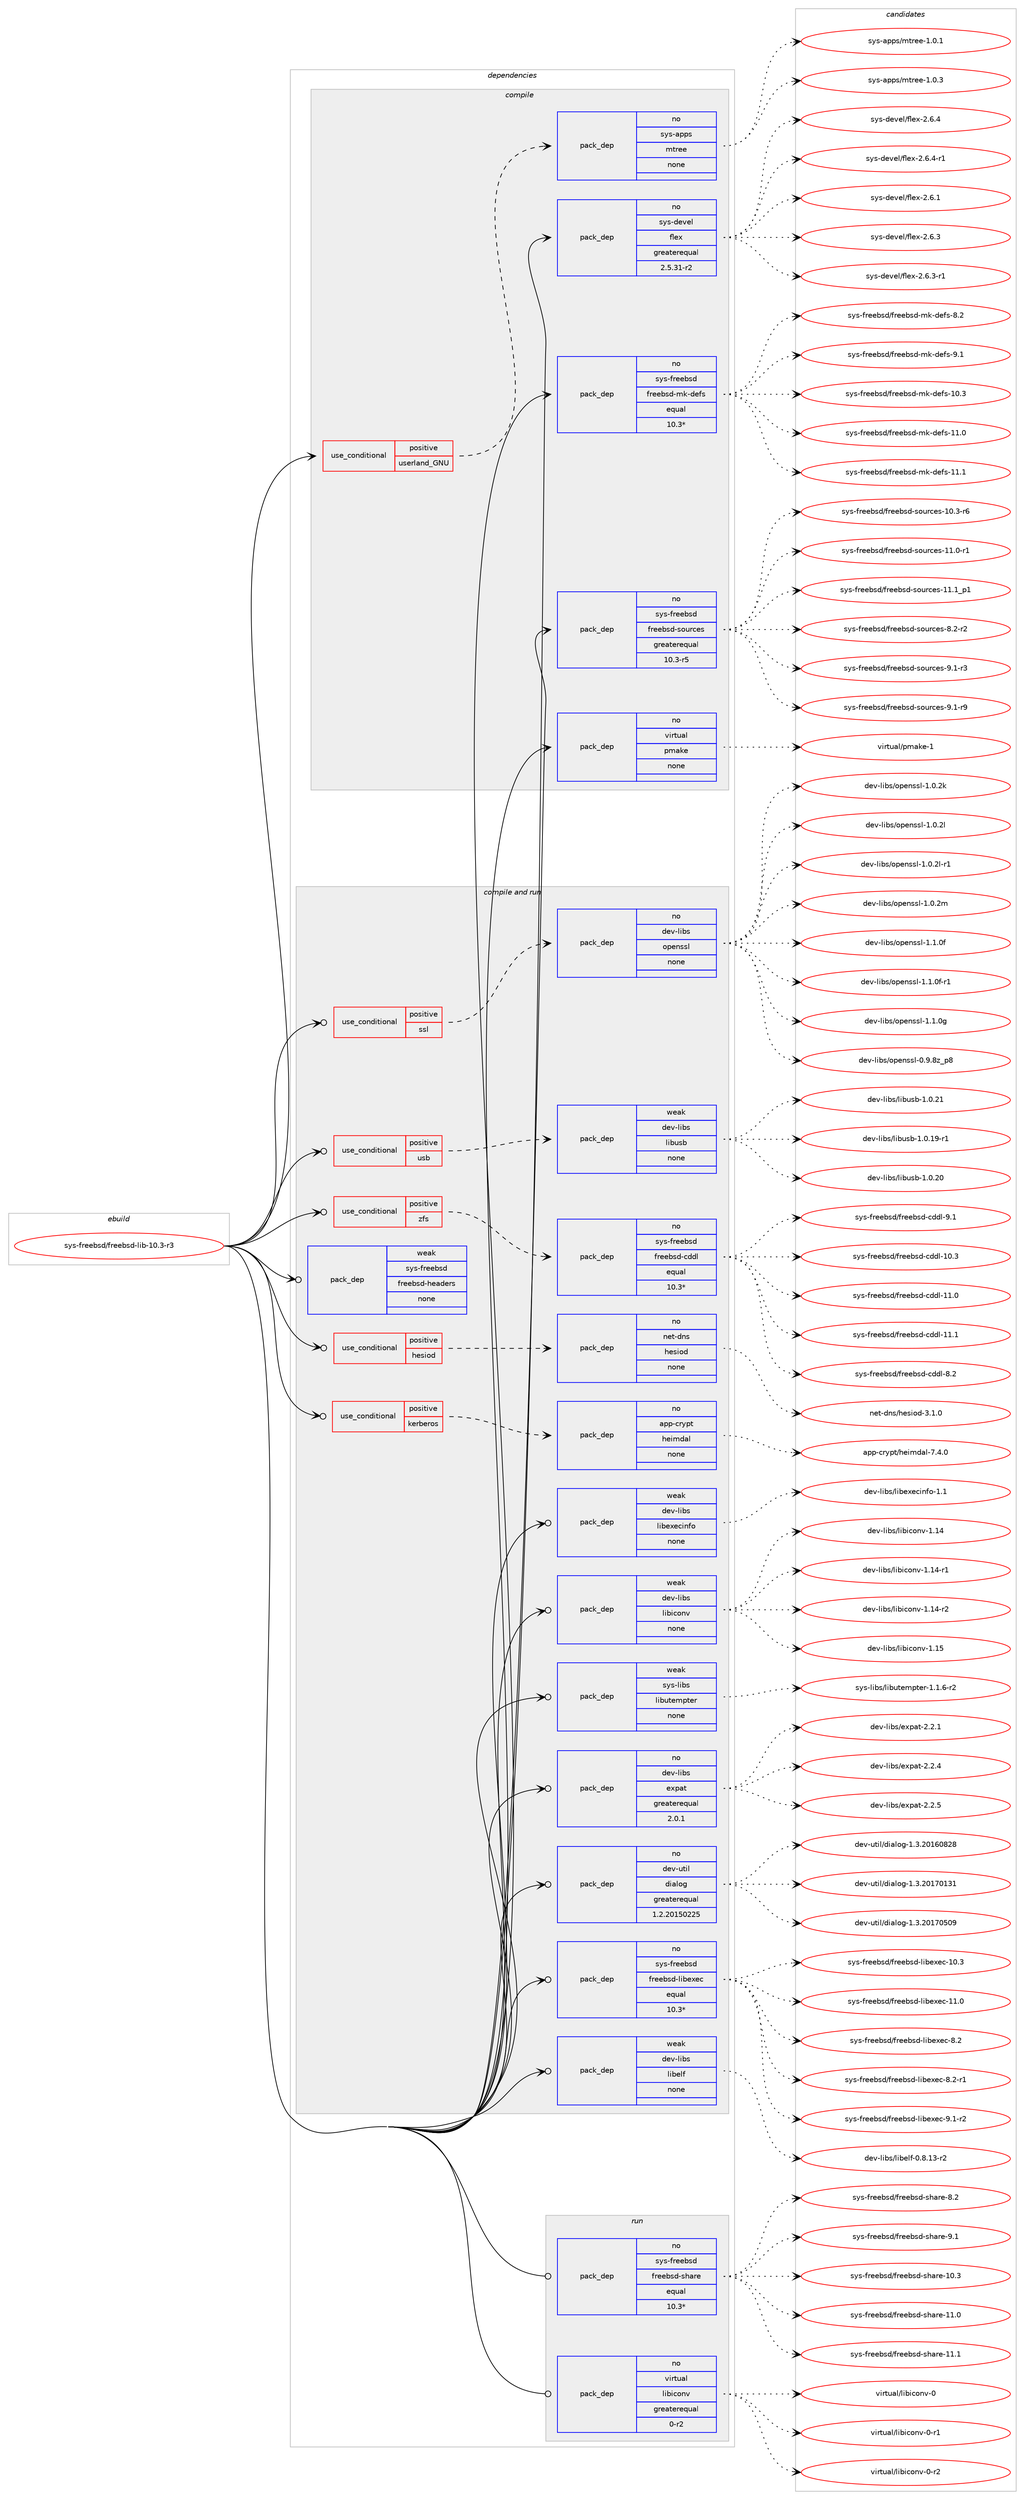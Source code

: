 digraph prolog {

# *************
# Graph options
# *************

newrank=true;
concentrate=true;
compound=true;
graph [rankdir=LR,fontname=Helvetica,fontsize=10,ranksep=1.5];#, ranksep=2.5, nodesep=0.2];
edge  [arrowhead=vee];
node  [fontname=Helvetica,fontsize=10];

# **********
# The ebuild
# **********

subgraph cluster_leftcol {
color=gray;
rank=same;
label=<<i>ebuild</i>>;
id [label="sys-freebsd/freebsd-lib-10.3-r3", color=red, width=4, href="../sys-freebsd/freebsd-lib-10.3-r3.svg"];
}

# ****************
# The dependencies
# ****************

subgraph cluster_midcol {
color=gray;
label=<<i>dependencies</i>>;
subgraph cluster_compile {
fillcolor="#eeeeee";
style=filled;
label=<<i>compile</i>>;
subgraph cond116485 {
dependency486216 [label=<<TABLE BORDER="0" CELLBORDER="1" CELLSPACING="0" CELLPADDING="4"><TR><TD ROWSPAN="3" CELLPADDING="10">use_conditional</TD></TR><TR><TD>positive</TD></TR><TR><TD>userland_GNU</TD></TR></TABLE>>, shape=none, color=red];
subgraph pack361232 {
dependency486217 [label=<<TABLE BORDER="0" CELLBORDER="1" CELLSPACING="0" CELLPADDING="4" WIDTH="220"><TR><TD ROWSPAN="6" CELLPADDING="30">pack_dep</TD></TR><TR><TD WIDTH="110">no</TD></TR><TR><TD>sys-apps</TD></TR><TR><TD>mtree</TD></TR><TR><TD>none</TD></TR><TR><TD></TD></TR></TABLE>>, shape=none, color=blue];
}
dependency486216:e -> dependency486217:w [weight=20,style="dashed",arrowhead="vee"];
}
id:e -> dependency486216:w [weight=20,style="solid",arrowhead="vee"];
subgraph pack361233 {
dependency486218 [label=<<TABLE BORDER="0" CELLBORDER="1" CELLSPACING="0" CELLPADDING="4" WIDTH="220"><TR><TD ROWSPAN="6" CELLPADDING="30">pack_dep</TD></TR><TR><TD WIDTH="110">no</TD></TR><TR><TD>sys-devel</TD></TR><TR><TD>flex</TD></TR><TR><TD>greaterequal</TD></TR><TR><TD>2.5.31-r2</TD></TR></TABLE>>, shape=none, color=blue];
}
id:e -> dependency486218:w [weight=20,style="solid",arrowhead="vee"];
subgraph pack361234 {
dependency486219 [label=<<TABLE BORDER="0" CELLBORDER="1" CELLSPACING="0" CELLPADDING="4" WIDTH="220"><TR><TD ROWSPAN="6" CELLPADDING="30">pack_dep</TD></TR><TR><TD WIDTH="110">no</TD></TR><TR><TD>sys-freebsd</TD></TR><TR><TD>freebsd-mk-defs</TD></TR><TR><TD>equal</TD></TR><TR><TD>10.3*</TD></TR></TABLE>>, shape=none, color=blue];
}
id:e -> dependency486219:w [weight=20,style="solid",arrowhead="vee"];
subgraph pack361235 {
dependency486220 [label=<<TABLE BORDER="0" CELLBORDER="1" CELLSPACING="0" CELLPADDING="4" WIDTH="220"><TR><TD ROWSPAN="6" CELLPADDING="30">pack_dep</TD></TR><TR><TD WIDTH="110">no</TD></TR><TR><TD>sys-freebsd</TD></TR><TR><TD>freebsd-sources</TD></TR><TR><TD>greaterequal</TD></TR><TR><TD>10.3-r5</TD></TR></TABLE>>, shape=none, color=blue];
}
id:e -> dependency486220:w [weight=20,style="solid",arrowhead="vee"];
subgraph pack361236 {
dependency486221 [label=<<TABLE BORDER="0" CELLBORDER="1" CELLSPACING="0" CELLPADDING="4" WIDTH="220"><TR><TD ROWSPAN="6" CELLPADDING="30">pack_dep</TD></TR><TR><TD WIDTH="110">no</TD></TR><TR><TD>virtual</TD></TR><TR><TD>pmake</TD></TR><TR><TD>none</TD></TR><TR><TD></TD></TR></TABLE>>, shape=none, color=blue];
}
id:e -> dependency486221:w [weight=20,style="solid",arrowhead="vee"];
}
subgraph cluster_compileandrun {
fillcolor="#eeeeee";
style=filled;
label=<<i>compile and run</i>>;
subgraph cond116486 {
dependency486222 [label=<<TABLE BORDER="0" CELLBORDER="1" CELLSPACING="0" CELLPADDING="4"><TR><TD ROWSPAN="3" CELLPADDING="10">use_conditional</TD></TR><TR><TD>positive</TD></TR><TR><TD>hesiod</TD></TR></TABLE>>, shape=none, color=red];
subgraph pack361237 {
dependency486223 [label=<<TABLE BORDER="0" CELLBORDER="1" CELLSPACING="0" CELLPADDING="4" WIDTH="220"><TR><TD ROWSPAN="6" CELLPADDING="30">pack_dep</TD></TR><TR><TD WIDTH="110">no</TD></TR><TR><TD>net-dns</TD></TR><TR><TD>hesiod</TD></TR><TR><TD>none</TD></TR><TR><TD></TD></TR></TABLE>>, shape=none, color=blue];
}
dependency486222:e -> dependency486223:w [weight=20,style="dashed",arrowhead="vee"];
}
id:e -> dependency486222:w [weight=20,style="solid",arrowhead="odotvee"];
subgraph cond116487 {
dependency486224 [label=<<TABLE BORDER="0" CELLBORDER="1" CELLSPACING="0" CELLPADDING="4"><TR><TD ROWSPAN="3" CELLPADDING="10">use_conditional</TD></TR><TR><TD>positive</TD></TR><TR><TD>kerberos</TD></TR></TABLE>>, shape=none, color=red];
subgraph pack361238 {
dependency486225 [label=<<TABLE BORDER="0" CELLBORDER="1" CELLSPACING="0" CELLPADDING="4" WIDTH="220"><TR><TD ROWSPAN="6" CELLPADDING="30">pack_dep</TD></TR><TR><TD WIDTH="110">no</TD></TR><TR><TD>app-crypt</TD></TR><TR><TD>heimdal</TD></TR><TR><TD>none</TD></TR><TR><TD></TD></TR></TABLE>>, shape=none, color=blue];
}
dependency486224:e -> dependency486225:w [weight=20,style="dashed",arrowhead="vee"];
}
id:e -> dependency486224:w [weight=20,style="solid",arrowhead="odotvee"];
subgraph cond116488 {
dependency486226 [label=<<TABLE BORDER="0" CELLBORDER="1" CELLSPACING="0" CELLPADDING="4"><TR><TD ROWSPAN="3" CELLPADDING="10">use_conditional</TD></TR><TR><TD>positive</TD></TR><TR><TD>ssl</TD></TR></TABLE>>, shape=none, color=red];
subgraph pack361239 {
dependency486227 [label=<<TABLE BORDER="0" CELLBORDER="1" CELLSPACING="0" CELLPADDING="4" WIDTH="220"><TR><TD ROWSPAN="6" CELLPADDING="30">pack_dep</TD></TR><TR><TD WIDTH="110">no</TD></TR><TR><TD>dev-libs</TD></TR><TR><TD>openssl</TD></TR><TR><TD>none</TD></TR><TR><TD></TD></TR></TABLE>>, shape=none, color=blue];
}
dependency486226:e -> dependency486227:w [weight=20,style="dashed",arrowhead="vee"];
}
id:e -> dependency486226:w [weight=20,style="solid",arrowhead="odotvee"];
subgraph cond116489 {
dependency486228 [label=<<TABLE BORDER="0" CELLBORDER="1" CELLSPACING="0" CELLPADDING="4"><TR><TD ROWSPAN="3" CELLPADDING="10">use_conditional</TD></TR><TR><TD>positive</TD></TR><TR><TD>usb</TD></TR></TABLE>>, shape=none, color=red];
subgraph pack361240 {
dependency486229 [label=<<TABLE BORDER="0" CELLBORDER="1" CELLSPACING="0" CELLPADDING="4" WIDTH="220"><TR><TD ROWSPAN="6" CELLPADDING="30">pack_dep</TD></TR><TR><TD WIDTH="110">weak</TD></TR><TR><TD>dev-libs</TD></TR><TR><TD>libusb</TD></TR><TR><TD>none</TD></TR><TR><TD></TD></TR></TABLE>>, shape=none, color=blue];
}
dependency486228:e -> dependency486229:w [weight=20,style="dashed",arrowhead="vee"];
}
id:e -> dependency486228:w [weight=20,style="solid",arrowhead="odotvee"];
subgraph cond116490 {
dependency486230 [label=<<TABLE BORDER="0" CELLBORDER="1" CELLSPACING="0" CELLPADDING="4"><TR><TD ROWSPAN="3" CELLPADDING="10">use_conditional</TD></TR><TR><TD>positive</TD></TR><TR><TD>zfs</TD></TR></TABLE>>, shape=none, color=red];
subgraph pack361241 {
dependency486231 [label=<<TABLE BORDER="0" CELLBORDER="1" CELLSPACING="0" CELLPADDING="4" WIDTH="220"><TR><TD ROWSPAN="6" CELLPADDING="30">pack_dep</TD></TR><TR><TD WIDTH="110">no</TD></TR><TR><TD>sys-freebsd</TD></TR><TR><TD>freebsd-cddl</TD></TR><TR><TD>equal</TD></TR><TR><TD>10.3*</TD></TR></TABLE>>, shape=none, color=blue];
}
dependency486230:e -> dependency486231:w [weight=20,style="dashed",arrowhead="vee"];
}
id:e -> dependency486230:w [weight=20,style="solid",arrowhead="odotvee"];
subgraph pack361242 {
dependency486232 [label=<<TABLE BORDER="0" CELLBORDER="1" CELLSPACING="0" CELLPADDING="4" WIDTH="220"><TR><TD ROWSPAN="6" CELLPADDING="30">pack_dep</TD></TR><TR><TD WIDTH="110">no</TD></TR><TR><TD>dev-libs</TD></TR><TR><TD>expat</TD></TR><TR><TD>greaterequal</TD></TR><TR><TD>2.0.1</TD></TR></TABLE>>, shape=none, color=blue];
}
id:e -> dependency486232:w [weight=20,style="solid",arrowhead="odotvee"];
subgraph pack361243 {
dependency486233 [label=<<TABLE BORDER="0" CELLBORDER="1" CELLSPACING="0" CELLPADDING="4" WIDTH="220"><TR><TD ROWSPAN="6" CELLPADDING="30">pack_dep</TD></TR><TR><TD WIDTH="110">no</TD></TR><TR><TD>dev-util</TD></TR><TR><TD>dialog</TD></TR><TR><TD>greaterequal</TD></TR><TR><TD>1.2.20150225</TD></TR></TABLE>>, shape=none, color=blue];
}
id:e -> dependency486233:w [weight=20,style="solid",arrowhead="odotvee"];
subgraph pack361244 {
dependency486234 [label=<<TABLE BORDER="0" CELLBORDER="1" CELLSPACING="0" CELLPADDING="4" WIDTH="220"><TR><TD ROWSPAN="6" CELLPADDING="30">pack_dep</TD></TR><TR><TD WIDTH="110">no</TD></TR><TR><TD>sys-freebsd</TD></TR><TR><TD>freebsd-libexec</TD></TR><TR><TD>equal</TD></TR><TR><TD>10.3*</TD></TR></TABLE>>, shape=none, color=blue];
}
id:e -> dependency486234:w [weight=20,style="solid",arrowhead="odotvee"];
subgraph pack361245 {
dependency486235 [label=<<TABLE BORDER="0" CELLBORDER="1" CELLSPACING="0" CELLPADDING="4" WIDTH="220"><TR><TD ROWSPAN="6" CELLPADDING="30">pack_dep</TD></TR><TR><TD WIDTH="110">weak</TD></TR><TR><TD>dev-libs</TD></TR><TR><TD>libelf</TD></TR><TR><TD>none</TD></TR><TR><TD></TD></TR></TABLE>>, shape=none, color=blue];
}
id:e -> dependency486235:w [weight=20,style="solid",arrowhead="odotvee"];
subgraph pack361246 {
dependency486236 [label=<<TABLE BORDER="0" CELLBORDER="1" CELLSPACING="0" CELLPADDING="4" WIDTH="220"><TR><TD ROWSPAN="6" CELLPADDING="30">pack_dep</TD></TR><TR><TD WIDTH="110">weak</TD></TR><TR><TD>dev-libs</TD></TR><TR><TD>libexecinfo</TD></TR><TR><TD>none</TD></TR><TR><TD></TD></TR></TABLE>>, shape=none, color=blue];
}
id:e -> dependency486236:w [weight=20,style="solid",arrowhead="odotvee"];
subgraph pack361247 {
dependency486237 [label=<<TABLE BORDER="0" CELLBORDER="1" CELLSPACING="0" CELLPADDING="4" WIDTH="220"><TR><TD ROWSPAN="6" CELLPADDING="30">pack_dep</TD></TR><TR><TD WIDTH="110">weak</TD></TR><TR><TD>dev-libs</TD></TR><TR><TD>libiconv</TD></TR><TR><TD>none</TD></TR><TR><TD></TD></TR></TABLE>>, shape=none, color=blue];
}
id:e -> dependency486237:w [weight=20,style="solid",arrowhead="odotvee"];
subgraph pack361248 {
dependency486238 [label=<<TABLE BORDER="0" CELLBORDER="1" CELLSPACING="0" CELLPADDING="4" WIDTH="220"><TR><TD ROWSPAN="6" CELLPADDING="30">pack_dep</TD></TR><TR><TD WIDTH="110">weak</TD></TR><TR><TD>sys-freebsd</TD></TR><TR><TD>freebsd-headers</TD></TR><TR><TD>none</TD></TR><TR><TD></TD></TR></TABLE>>, shape=none, color=blue];
}
id:e -> dependency486238:w [weight=20,style="solid",arrowhead="odotvee"];
subgraph pack361249 {
dependency486239 [label=<<TABLE BORDER="0" CELLBORDER="1" CELLSPACING="0" CELLPADDING="4" WIDTH="220"><TR><TD ROWSPAN="6" CELLPADDING="30">pack_dep</TD></TR><TR><TD WIDTH="110">weak</TD></TR><TR><TD>sys-libs</TD></TR><TR><TD>libutempter</TD></TR><TR><TD>none</TD></TR><TR><TD></TD></TR></TABLE>>, shape=none, color=blue];
}
id:e -> dependency486239:w [weight=20,style="solid",arrowhead="odotvee"];
}
subgraph cluster_run {
fillcolor="#eeeeee";
style=filled;
label=<<i>run</i>>;
subgraph pack361250 {
dependency486240 [label=<<TABLE BORDER="0" CELLBORDER="1" CELLSPACING="0" CELLPADDING="4" WIDTH="220"><TR><TD ROWSPAN="6" CELLPADDING="30">pack_dep</TD></TR><TR><TD WIDTH="110">no</TD></TR><TR><TD>sys-freebsd</TD></TR><TR><TD>freebsd-share</TD></TR><TR><TD>equal</TD></TR><TR><TD>10.3*</TD></TR></TABLE>>, shape=none, color=blue];
}
id:e -> dependency486240:w [weight=20,style="solid",arrowhead="odot"];
subgraph pack361251 {
dependency486241 [label=<<TABLE BORDER="0" CELLBORDER="1" CELLSPACING="0" CELLPADDING="4" WIDTH="220"><TR><TD ROWSPAN="6" CELLPADDING="30">pack_dep</TD></TR><TR><TD WIDTH="110">no</TD></TR><TR><TD>virtual</TD></TR><TR><TD>libiconv</TD></TR><TR><TD>greaterequal</TD></TR><TR><TD>0-r2</TD></TR></TABLE>>, shape=none, color=blue];
}
id:e -> dependency486241:w [weight=20,style="solid",arrowhead="odot"];
}
}

# **************
# The candidates
# **************

subgraph cluster_choices {
rank=same;
color=gray;
label=<<i>candidates</i>>;

subgraph choice361232 {
color=black;
nodesep=1;
choice115121115459711211211547109116114101101454946484649 [label="sys-apps/mtree-1.0.1", color=red, width=4,href="../sys-apps/mtree-1.0.1.svg"];
choice115121115459711211211547109116114101101454946484651 [label="sys-apps/mtree-1.0.3", color=red, width=4,href="../sys-apps/mtree-1.0.3.svg"];
dependency486217:e -> choice115121115459711211211547109116114101101454946484649:w [style=dotted,weight="100"];
dependency486217:e -> choice115121115459711211211547109116114101101454946484651:w [style=dotted,weight="100"];
}
subgraph choice361233 {
color=black;
nodesep=1;
choice1151211154510010111810110847102108101120455046544649 [label="sys-devel/flex-2.6.1", color=red, width=4,href="../sys-devel/flex-2.6.1.svg"];
choice1151211154510010111810110847102108101120455046544651 [label="sys-devel/flex-2.6.3", color=red, width=4,href="../sys-devel/flex-2.6.3.svg"];
choice11512111545100101118101108471021081011204550465446514511449 [label="sys-devel/flex-2.6.3-r1", color=red, width=4,href="../sys-devel/flex-2.6.3-r1.svg"];
choice1151211154510010111810110847102108101120455046544652 [label="sys-devel/flex-2.6.4", color=red, width=4,href="../sys-devel/flex-2.6.4.svg"];
choice11512111545100101118101108471021081011204550465446524511449 [label="sys-devel/flex-2.6.4-r1", color=red, width=4,href="../sys-devel/flex-2.6.4-r1.svg"];
dependency486218:e -> choice1151211154510010111810110847102108101120455046544649:w [style=dotted,weight="100"];
dependency486218:e -> choice1151211154510010111810110847102108101120455046544651:w [style=dotted,weight="100"];
dependency486218:e -> choice11512111545100101118101108471021081011204550465446514511449:w [style=dotted,weight="100"];
dependency486218:e -> choice1151211154510010111810110847102108101120455046544652:w [style=dotted,weight="100"];
dependency486218:e -> choice11512111545100101118101108471021081011204550465446524511449:w [style=dotted,weight="100"];
}
subgraph choice361234 {
color=black;
nodesep=1;
choice1151211154510211410110198115100471021141011019811510045109107451001011021154549484651 [label="sys-freebsd/freebsd-mk-defs-10.3", color=red, width=4,href="../sys-freebsd/freebsd-mk-defs-10.3.svg"];
choice1151211154510211410110198115100471021141011019811510045109107451001011021154549494648 [label="sys-freebsd/freebsd-mk-defs-11.0", color=red, width=4,href="../sys-freebsd/freebsd-mk-defs-11.0.svg"];
choice1151211154510211410110198115100471021141011019811510045109107451001011021154549494649 [label="sys-freebsd/freebsd-mk-defs-11.1", color=red, width=4,href="../sys-freebsd/freebsd-mk-defs-11.1.svg"];
choice11512111545102114101101981151004710211410110198115100451091074510010110211545564650 [label="sys-freebsd/freebsd-mk-defs-8.2", color=red, width=4,href="../sys-freebsd/freebsd-mk-defs-8.2.svg"];
choice11512111545102114101101981151004710211410110198115100451091074510010110211545574649 [label="sys-freebsd/freebsd-mk-defs-9.1", color=red, width=4,href="../sys-freebsd/freebsd-mk-defs-9.1.svg"];
dependency486219:e -> choice1151211154510211410110198115100471021141011019811510045109107451001011021154549484651:w [style=dotted,weight="100"];
dependency486219:e -> choice1151211154510211410110198115100471021141011019811510045109107451001011021154549494648:w [style=dotted,weight="100"];
dependency486219:e -> choice1151211154510211410110198115100471021141011019811510045109107451001011021154549494649:w [style=dotted,weight="100"];
dependency486219:e -> choice11512111545102114101101981151004710211410110198115100451091074510010110211545564650:w [style=dotted,weight="100"];
dependency486219:e -> choice11512111545102114101101981151004710211410110198115100451091074510010110211545574649:w [style=dotted,weight="100"];
}
subgraph choice361235 {
color=black;
nodesep=1;
choice11512111545102114101101981151004710211410110198115100451151111171149910111545494846514511454 [label="sys-freebsd/freebsd-sources-10.3-r6", color=red, width=4,href="../sys-freebsd/freebsd-sources-10.3-r6.svg"];
choice11512111545102114101101981151004710211410110198115100451151111171149910111545494946484511449 [label="sys-freebsd/freebsd-sources-11.0-r1", color=red, width=4,href="../sys-freebsd/freebsd-sources-11.0-r1.svg"];
choice11512111545102114101101981151004710211410110198115100451151111171149910111545494946499511249 [label="sys-freebsd/freebsd-sources-11.1_p1", color=red, width=4,href="../sys-freebsd/freebsd-sources-11.1_p1.svg"];
choice115121115451021141011019811510047102114101101981151004511511111711499101115455646504511450 [label="sys-freebsd/freebsd-sources-8.2-r2", color=red, width=4,href="../sys-freebsd/freebsd-sources-8.2-r2.svg"];
choice115121115451021141011019811510047102114101101981151004511511111711499101115455746494511451 [label="sys-freebsd/freebsd-sources-9.1-r3", color=red, width=4,href="../sys-freebsd/freebsd-sources-9.1-r3.svg"];
choice115121115451021141011019811510047102114101101981151004511511111711499101115455746494511457 [label="sys-freebsd/freebsd-sources-9.1-r9", color=red, width=4,href="../sys-freebsd/freebsd-sources-9.1-r9.svg"];
dependency486220:e -> choice11512111545102114101101981151004710211410110198115100451151111171149910111545494846514511454:w [style=dotted,weight="100"];
dependency486220:e -> choice11512111545102114101101981151004710211410110198115100451151111171149910111545494946484511449:w [style=dotted,weight="100"];
dependency486220:e -> choice11512111545102114101101981151004710211410110198115100451151111171149910111545494946499511249:w [style=dotted,weight="100"];
dependency486220:e -> choice115121115451021141011019811510047102114101101981151004511511111711499101115455646504511450:w [style=dotted,weight="100"];
dependency486220:e -> choice115121115451021141011019811510047102114101101981151004511511111711499101115455746494511451:w [style=dotted,weight="100"];
dependency486220:e -> choice115121115451021141011019811510047102114101101981151004511511111711499101115455746494511457:w [style=dotted,weight="100"];
}
subgraph choice361236 {
color=black;
nodesep=1;
choice1181051141161179710847112109971071014549 [label="virtual/pmake-1", color=red, width=4,href="../virtual/pmake-1.svg"];
dependency486221:e -> choice1181051141161179710847112109971071014549:w [style=dotted,weight="100"];
}
subgraph choice361237 {
color=black;
nodesep=1;
choice1101011164510011011547104101115105111100455146494648 [label="net-dns/hesiod-3.1.0", color=red, width=4,href="../net-dns/hesiod-3.1.0.svg"];
dependency486223:e -> choice1101011164510011011547104101115105111100455146494648:w [style=dotted,weight="100"];
}
subgraph choice361238 {
color=black;
nodesep=1;
choice9711211245991141211121164710410110510910097108455546524648 [label="app-crypt/heimdal-7.4.0", color=red, width=4,href="../app-crypt/heimdal-7.4.0.svg"];
dependency486225:e -> choice9711211245991141211121164710410110510910097108455546524648:w [style=dotted,weight="100"];
}
subgraph choice361239 {
color=black;
nodesep=1;
choice1001011184510810598115471111121011101151151084548465746561229511256 [label="dev-libs/openssl-0.9.8z_p8", color=red, width=4,href="../dev-libs/openssl-0.9.8z_p8.svg"];
choice100101118451081059811547111112101110115115108454946484650107 [label="dev-libs/openssl-1.0.2k", color=red, width=4,href="../dev-libs/openssl-1.0.2k.svg"];
choice100101118451081059811547111112101110115115108454946484650108 [label="dev-libs/openssl-1.0.2l", color=red, width=4,href="../dev-libs/openssl-1.0.2l.svg"];
choice1001011184510810598115471111121011101151151084549464846501084511449 [label="dev-libs/openssl-1.0.2l-r1", color=red, width=4,href="../dev-libs/openssl-1.0.2l-r1.svg"];
choice100101118451081059811547111112101110115115108454946484650109 [label="dev-libs/openssl-1.0.2m", color=red, width=4,href="../dev-libs/openssl-1.0.2m.svg"];
choice100101118451081059811547111112101110115115108454946494648102 [label="dev-libs/openssl-1.1.0f", color=red, width=4,href="../dev-libs/openssl-1.1.0f.svg"];
choice1001011184510810598115471111121011101151151084549464946481024511449 [label="dev-libs/openssl-1.1.0f-r1", color=red, width=4,href="../dev-libs/openssl-1.1.0f-r1.svg"];
choice100101118451081059811547111112101110115115108454946494648103 [label="dev-libs/openssl-1.1.0g", color=red, width=4,href="../dev-libs/openssl-1.1.0g.svg"];
dependency486227:e -> choice1001011184510810598115471111121011101151151084548465746561229511256:w [style=dotted,weight="100"];
dependency486227:e -> choice100101118451081059811547111112101110115115108454946484650107:w [style=dotted,weight="100"];
dependency486227:e -> choice100101118451081059811547111112101110115115108454946484650108:w [style=dotted,weight="100"];
dependency486227:e -> choice1001011184510810598115471111121011101151151084549464846501084511449:w [style=dotted,weight="100"];
dependency486227:e -> choice100101118451081059811547111112101110115115108454946484650109:w [style=dotted,weight="100"];
dependency486227:e -> choice100101118451081059811547111112101110115115108454946494648102:w [style=dotted,weight="100"];
dependency486227:e -> choice1001011184510810598115471111121011101151151084549464946481024511449:w [style=dotted,weight="100"];
dependency486227:e -> choice100101118451081059811547111112101110115115108454946494648103:w [style=dotted,weight="100"];
}
subgraph choice361240 {
color=black;
nodesep=1;
choice1001011184510810598115471081059811711598454946484649574511449 [label="dev-libs/libusb-1.0.19-r1", color=red, width=4,href="../dev-libs/libusb-1.0.19-r1.svg"];
choice100101118451081059811547108105981171159845494648465048 [label="dev-libs/libusb-1.0.20", color=red, width=4,href="../dev-libs/libusb-1.0.20.svg"];
choice100101118451081059811547108105981171159845494648465049 [label="dev-libs/libusb-1.0.21", color=red, width=4,href="../dev-libs/libusb-1.0.21.svg"];
dependency486229:e -> choice1001011184510810598115471081059811711598454946484649574511449:w [style=dotted,weight="100"];
dependency486229:e -> choice100101118451081059811547108105981171159845494648465048:w [style=dotted,weight="100"];
dependency486229:e -> choice100101118451081059811547108105981171159845494648465049:w [style=dotted,weight="100"];
}
subgraph choice361241 {
color=black;
nodesep=1;
choice1151211154510211410110198115100471021141011019811510045991001001084549484651 [label="sys-freebsd/freebsd-cddl-10.3", color=red, width=4,href="../sys-freebsd/freebsd-cddl-10.3.svg"];
choice1151211154510211410110198115100471021141011019811510045991001001084549494648 [label="sys-freebsd/freebsd-cddl-11.0", color=red, width=4,href="../sys-freebsd/freebsd-cddl-11.0.svg"];
choice1151211154510211410110198115100471021141011019811510045991001001084549494649 [label="sys-freebsd/freebsd-cddl-11.1", color=red, width=4,href="../sys-freebsd/freebsd-cddl-11.1.svg"];
choice11512111545102114101101981151004710211410110198115100459910010010845564650 [label="sys-freebsd/freebsd-cddl-8.2", color=red, width=4,href="../sys-freebsd/freebsd-cddl-8.2.svg"];
choice11512111545102114101101981151004710211410110198115100459910010010845574649 [label="sys-freebsd/freebsd-cddl-9.1", color=red, width=4,href="../sys-freebsd/freebsd-cddl-9.1.svg"];
dependency486231:e -> choice1151211154510211410110198115100471021141011019811510045991001001084549484651:w [style=dotted,weight="100"];
dependency486231:e -> choice1151211154510211410110198115100471021141011019811510045991001001084549494648:w [style=dotted,weight="100"];
dependency486231:e -> choice1151211154510211410110198115100471021141011019811510045991001001084549494649:w [style=dotted,weight="100"];
dependency486231:e -> choice11512111545102114101101981151004710211410110198115100459910010010845564650:w [style=dotted,weight="100"];
dependency486231:e -> choice11512111545102114101101981151004710211410110198115100459910010010845574649:w [style=dotted,weight="100"];
}
subgraph choice361242 {
color=black;
nodesep=1;
choice10010111845108105981154710112011297116455046504649 [label="dev-libs/expat-2.2.1", color=red, width=4,href="../dev-libs/expat-2.2.1.svg"];
choice10010111845108105981154710112011297116455046504652 [label="dev-libs/expat-2.2.4", color=red, width=4,href="../dev-libs/expat-2.2.4.svg"];
choice10010111845108105981154710112011297116455046504653 [label="dev-libs/expat-2.2.5", color=red, width=4,href="../dev-libs/expat-2.2.5.svg"];
dependency486232:e -> choice10010111845108105981154710112011297116455046504649:w [style=dotted,weight="100"];
dependency486232:e -> choice10010111845108105981154710112011297116455046504652:w [style=dotted,weight="100"];
dependency486232:e -> choice10010111845108105981154710112011297116455046504653:w [style=dotted,weight="100"];
}
subgraph choice361243 {
color=black;
nodesep=1;
choice10010111845117116105108471001059710811110345494651465048495448565056 [label="dev-util/dialog-1.3.20160828", color=red, width=4,href="../dev-util/dialog-1.3.20160828.svg"];
choice10010111845117116105108471001059710811110345494651465048495548495149 [label="dev-util/dialog-1.3.20170131", color=red, width=4,href="../dev-util/dialog-1.3.20170131.svg"];
choice10010111845117116105108471001059710811110345494651465048495548534857 [label="dev-util/dialog-1.3.20170509", color=red, width=4,href="../dev-util/dialog-1.3.20170509.svg"];
dependency486233:e -> choice10010111845117116105108471001059710811110345494651465048495448565056:w [style=dotted,weight="100"];
dependency486233:e -> choice10010111845117116105108471001059710811110345494651465048495548495149:w [style=dotted,weight="100"];
dependency486233:e -> choice10010111845117116105108471001059710811110345494651465048495548534857:w [style=dotted,weight="100"];
}
subgraph choice361244 {
color=black;
nodesep=1;
choice115121115451021141011019811510047102114101101981151004510810598101120101994549484651 [label="sys-freebsd/freebsd-libexec-10.3", color=red, width=4,href="../sys-freebsd/freebsd-libexec-10.3.svg"];
choice115121115451021141011019811510047102114101101981151004510810598101120101994549494648 [label="sys-freebsd/freebsd-libexec-11.0", color=red, width=4,href="../sys-freebsd/freebsd-libexec-11.0.svg"];
choice1151211154510211410110198115100471021141011019811510045108105981011201019945564650 [label="sys-freebsd/freebsd-libexec-8.2", color=red, width=4,href="../sys-freebsd/freebsd-libexec-8.2.svg"];
choice11512111545102114101101981151004710211410110198115100451081059810112010199455646504511449 [label="sys-freebsd/freebsd-libexec-8.2-r1", color=red, width=4,href="../sys-freebsd/freebsd-libexec-8.2-r1.svg"];
choice11512111545102114101101981151004710211410110198115100451081059810112010199455746494511450 [label="sys-freebsd/freebsd-libexec-9.1-r2", color=red, width=4,href="../sys-freebsd/freebsd-libexec-9.1-r2.svg"];
dependency486234:e -> choice115121115451021141011019811510047102114101101981151004510810598101120101994549484651:w [style=dotted,weight="100"];
dependency486234:e -> choice115121115451021141011019811510047102114101101981151004510810598101120101994549494648:w [style=dotted,weight="100"];
dependency486234:e -> choice1151211154510211410110198115100471021141011019811510045108105981011201019945564650:w [style=dotted,weight="100"];
dependency486234:e -> choice11512111545102114101101981151004710211410110198115100451081059810112010199455646504511449:w [style=dotted,weight="100"];
dependency486234:e -> choice11512111545102114101101981151004710211410110198115100451081059810112010199455746494511450:w [style=dotted,weight="100"];
}
subgraph choice361245 {
color=black;
nodesep=1;
choice10010111845108105981154710810598101108102454846564649514511450 [label="dev-libs/libelf-0.8.13-r2", color=red, width=4,href="../dev-libs/libelf-0.8.13-r2.svg"];
dependency486235:e -> choice10010111845108105981154710810598101108102454846564649514511450:w [style=dotted,weight="100"];
}
subgraph choice361246 {
color=black;
nodesep=1;
choice100101118451081059811547108105981011201019910511010211145494649 [label="dev-libs/libexecinfo-1.1", color=red, width=4,href="../dev-libs/libexecinfo-1.1.svg"];
dependency486236:e -> choice100101118451081059811547108105981011201019910511010211145494649:w [style=dotted,weight="100"];
}
subgraph choice361247 {
color=black;
nodesep=1;
choice10010111845108105981154710810598105991111101184549464952 [label="dev-libs/libiconv-1.14", color=red, width=4,href="../dev-libs/libiconv-1.14.svg"];
choice100101118451081059811547108105981059911111011845494649524511449 [label="dev-libs/libiconv-1.14-r1", color=red, width=4,href="../dev-libs/libiconv-1.14-r1.svg"];
choice100101118451081059811547108105981059911111011845494649524511450 [label="dev-libs/libiconv-1.14-r2", color=red, width=4,href="../dev-libs/libiconv-1.14-r2.svg"];
choice10010111845108105981154710810598105991111101184549464953 [label="dev-libs/libiconv-1.15", color=red, width=4,href="../dev-libs/libiconv-1.15.svg"];
dependency486237:e -> choice10010111845108105981154710810598105991111101184549464952:w [style=dotted,weight="100"];
dependency486237:e -> choice100101118451081059811547108105981059911111011845494649524511449:w [style=dotted,weight="100"];
dependency486237:e -> choice100101118451081059811547108105981059911111011845494649524511450:w [style=dotted,weight="100"];
dependency486237:e -> choice10010111845108105981154710810598105991111101184549464953:w [style=dotted,weight="100"];
}
subgraph choice361248 {
color=black;
nodesep=1;
}
subgraph choice361249 {
color=black;
nodesep=1;
choice115121115451081059811547108105981171161011091121161011144549464946544511450 [label="sys-libs/libutempter-1.1.6-r2", color=red, width=4,href="../sys-libs/libutempter-1.1.6-r2.svg"];
dependency486239:e -> choice115121115451081059811547108105981171161011091121161011144549464946544511450:w [style=dotted,weight="100"];
}
subgraph choice361250 {
color=black;
nodesep=1;
choice1151211154510211410110198115100471021141011019811510045115104971141014549484651 [label="sys-freebsd/freebsd-share-10.3", color=red, width=4,href="../sys-freebsd/freebsd-share-10.3.svg"];
choice1151211154510211410110198115100471021141011019811510045115104971141014549494648 [label="sys-freebsd/freebsd-share-11.0", color=red, width=4,href="../sys-freebsd/freebsd-share-11.0.svg"];
choice1151211154510211410110198115100471021141011019811510045115104971141014549494649 [label="sys-freebsd/freebsd-share-11.1", color=red, width=4,href="../sys-freebsd/freebsd-share-11.1.svg"];
choice11512111545102114101101981151004710211410110198115100451151049711410145564650 [label="sys-freebsd/freebsd-share-8.2", color=red, width=4,href="../sys-freebsd/freebsd-share-8.2.svg"];
choice11512111545102114101101981151004710211410110198115100451151049711410145574649 [label="sys-freebsd/freebsd-share-9.1", color=red, width=4,href="../sys-freebsd/freebsd-share-9.1.svg"];
dependency486240:e -> choice1151211154510211410110198115100471021141011019811510045115104971141014549484651:w [style=dotted,weight="100"];
dependency486240:e -> choice1151211154510211410110198115100471021141011019811510045115104971141014549494648:w [style=dotted,weight="100"];
dependency486240:e -> choice1151211154510211410110198115100471021141011019811510045115104971141014549494649:w [style=dotted,weight="100"];
dependency486240:e -> choice11512111545102114101101981151004710211410110198115100451151049711410145564650:w [style=dotted,weight="100"];
dependency486240:e -> choice11512111545102114101101981151004710211410110198115100451151049711410145574649:w [style=dotted,weight="100"];
}
subgraph choice361251 {
color=black;
nodesep=1;
choice118105114116117971084710810598105991111101184548 [label="virtual/libiconv-0", color=red, width=4,href="../virtual/libiconv-0.svg"];
choice1181051141161179710847108105981059911111011845484511449 [label="virtual/libiconv-0-r1", color=red, width=4,href="../virtual/libiconv-0-r1.svg"];
choice1181051141161179710847108105981059911111011845484511450 [label="virtual/libiconv-0-r2", color=red, width=4,href="../virtual/libiconv-0-r2.svg"];
dependency486241:e -> choice118105114116117971084710810598105991111101184548:w [style=dotted,weight="100"];
dependency486241:e -> choice1181051141161179710847108105981059911111011845484511449:w [style=dotted,weight="100"];
dependency486241:e -> choice1181051141161179710847108105981059911111011845484511450:w [style=dotted,weight="100"];
}
}

}

